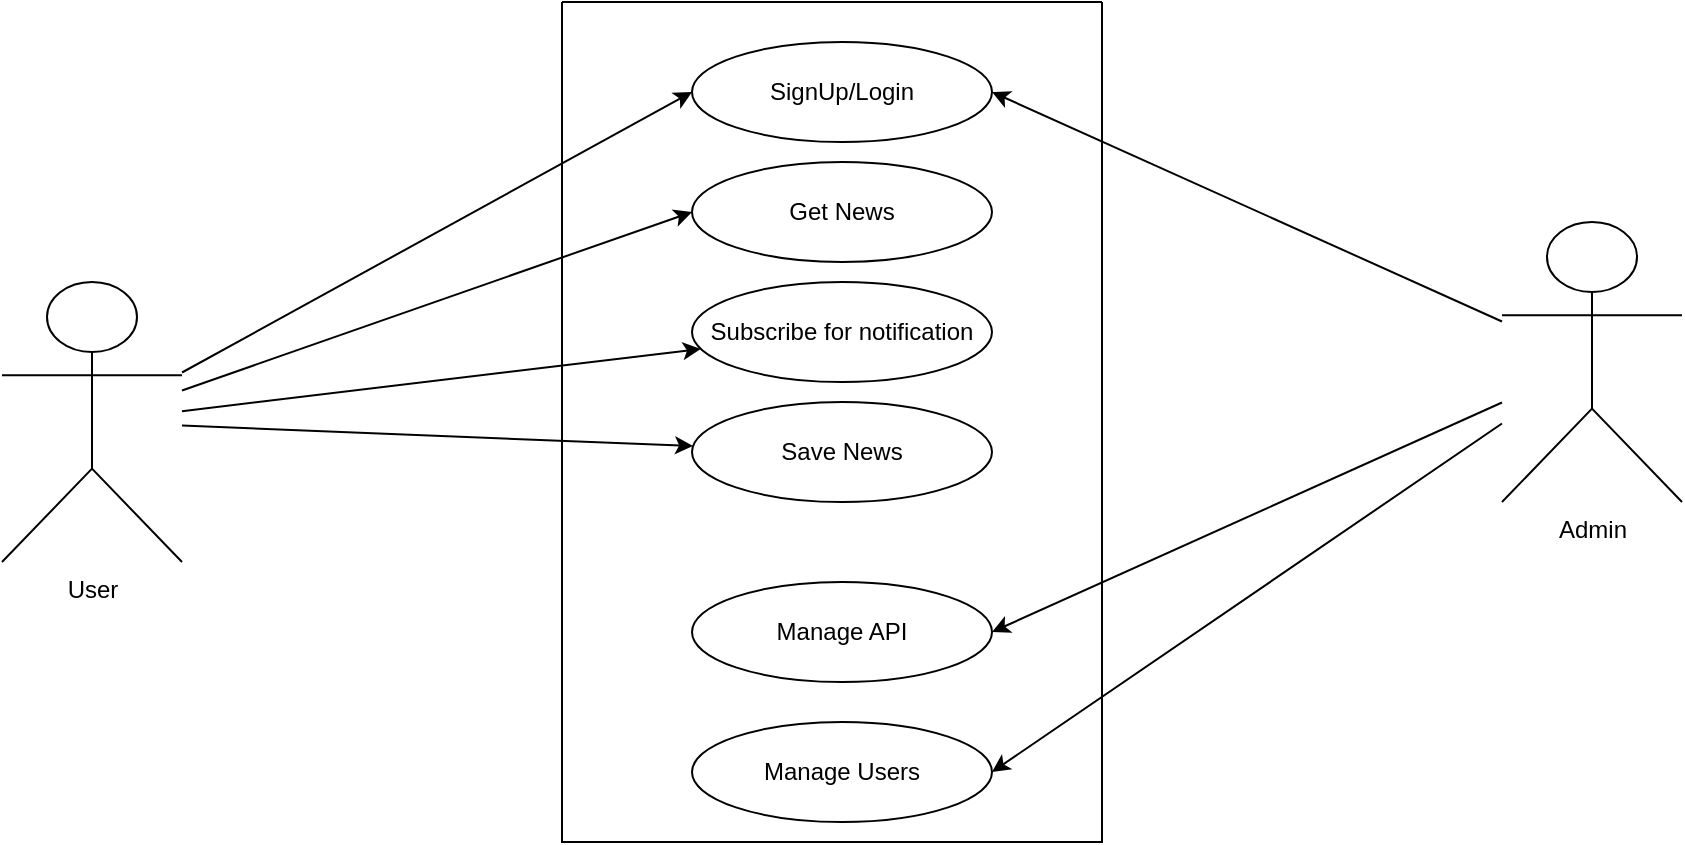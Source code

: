 <mxfile version="27.1.5">
  <diagram id="yc-RTUulwLYhGjHG3ghP" name="UseCaseDiagram">
    <mxGraphModel grid="1" page="1" gridSize="10" guides="1" tooltips="1" connect="1" arrows="1" fold="1" pageScale="1" pageWidth="850" pageHeight="1100" math="0" shadow="0">
      <root>
        <mxCell id="0" />
        <mxCell id="1" parent="0" />
        <mxCell id="5ClvAuc_YCTr1NtZKduz-1" style="rounded=0;orthogonalLoop=1;jettySize=auto;html=1;entryX=0;entryY=0.5;entryDx=0;entryDy=0;" edge="1" parent="1" source="5ClvAuc_YCTr1NtZKduz-5" target="5ClvAuc_YCTr1NtZKduz-7">
          <mxGeometry relative="1" as="geometry" />
        </mxCell>
        <mxCell id="5ClvAuc_YCTr1NtZKduz-2" style="rounded=0;orthogonalLoop=1;jettySize=auto;html=1;entryX=0;entryY=0.5;entryDx=0;entryDy=0;" edge="1" parent="1" source="5ClvAuc_YCTr1NtZKduz-5" target="5ClvAuc_YCTr1NtZKduz-8">
          <mxGeometry relative="1" as="geometry" />
        </mxCell>
        <mxCell id="5ClvAuc_YCTr1NtZKduz-3" style="rounded=0;orthogonalLoop=1;jettySize=auto;html=1;" edge="1" parent="1" source="5ClvAuc_YCTr1NtZKduz-5" target="5ClvAuc_YCTr1NtZKduz-9">
          <mxGeometry relative="1" as="geometry" />
        </mxCell>
        <mxCell id="5ClvAuc_YCTr1NtZKduz-4" style="rounded=0;orthogonalLoop=1;jettySize=auto;html=1;" edge="1" parent="1" source="5ClvAuc_YCTr1NtZKduz-5" target="5ClvAuc_YCTr1NtZKduz-10">
          <mxGeometry relative="1" as="geometry">
            <mxPoint x="970" y="1190" as="sourcePoint" />
          </mxGeometry>
        </mxCell>
        <mxCell id="5ClvAuc_YCTr1NtZKduz-5" value="User" style="shape=umlActor;verticalLabelPosition=bottom;verticalAlign=top;html=1;outlineConnect=0;" vertex="1" parent="1">
          <mxGeometry x="840" y="980" width="90" height="140" as="geometry" />
        </mxCell>
        <mxCell id="5ClvAuc_YCTr1NtZKduz-6" value="" style="swimlane;startSize=0;" vertex="1" parent="1">
          <mxGeometry x="1120" y="840" width="270" height="420" as="geometry" />
        </mxCell>
        <mxCell id="5ClvAuc_YCTr1NtZKduz-7" value="SignUp/Login" style="ellipse;whiteSpace=wrap;html=1;" vertex="1" parent="5ClvAuc_YCTr1NtZKduz-6">
          <mxGeometry x="65" y="20" width="150" height="50" as="geometry" />
        </mxCell>
        <mxCell id="5ClvAuc_YCTr1NtZKduz-8" value="Get News" style="ellipse;whiteSpace=wrap;html=1;" vertex="1" parent="5ClvAuc_YCTr1NtZKduz-6">
          <mxGeometry x="65" y="80" width="150" height="50" as="geometry" />
        </mxCell>
        <mxCell id="5ClvAuc_YCTr1NtZKduz-9" value="Subscribe for notification" style="ellipse;whiteSpace=wrap;html=1;" vertex="1" parent="5ClvAuc_YCTr1NtZKduz-6">
          <mxGeometry x="65" y="140" width="150" height="50" as="geometry" />
        </mxCell>
        <mxCell id="5ClvAuc_YCTr1NtZKduz-10" value="Save News" style="ellipse;whiteSpace=wrap;html=1;" vertex="1" parent="5ClvAuc_YCTr1NtZKduz-6">
          <mxGeometry x="65" y="200" width="150" height="50" as="geometry" />
        </mxCell>
        <mxCell id="5ClvAuc_YCTr1NtZKduz-11" value="Manage API" style="ellipse;whiteSpace=wrap;html=1;" vertex="1" parent="5ClvAuc_YCTr1NtZKduz-6">
          <mxGeometry x="65" y="290" width="150" height="50" as="geometry" />
        </mxCell>
        <mxCell id="5ClvAuc_YCTr1NtZKduz-12" value="Manage Users" style="ellipse;whiteSpace=wrap;html=1;" vertex="1" parent="5ClvAuc_YCTr1NtZKduz-6">
          <mxGeometry x="65" y="360" width="150" height="50" as="geometry" />
        </mxCell>
        <mxCell id="5ClvAuc_YCTr1NtZKduz-13" style="rounded=0;orthogonalLoop=1;jettySize=auto;html=1;entryX=1;entryY=0.5;entryDx=0;entryDy=0;" edge="1" parent="1" source="5ClvAuc_YCTr1NtZKduz-16" target="5ClvAuc_YCTr1NtZKduz-7">
          <mxGeometry relative="1" as="geometry" />
        </mxCell>
        <mxCell id="5ClvAuc_YCTr1NtZKduz-14" style="edgeStyle=none;shape=connector;rounded=0;orthogonalLoop=1;jettySize=auto;html=1;entryX=1;entryY=0.5;entryDx=0;entryDy=0;strokeColor=default;align=center;verticalAlign=middle;fontFamily=Helvetica;fontSize=11;fontColor=default;labelBackgroundColor=default;endArrow=classic;" edge="1" parent="1" source="5ClvAuc_YCTr1NtZKduz-16" target="5ClvAuc_YCTr1NtZKduz-11">
          <mxGeometry relative="1" as="geometry" />
        </mxCell>
        <mxCell id="5ClvAuc_YCTr1NtZKduz-15" style="edgeStyle=none;shape=connector;rounded=0;orthogonalLoop=1;jettySize=auto;html=1;entryX=1;entryY=0.5;entryDx=0;entryDy=0;strokeColor=default;align=center;verticalAlign=middle;fontFamily=Helvetica;fontSize=11;fontColor=default;labelBackgroundColor=default;endArrow=classic;" edge="1" parent="1" source="5ClvAuc_YCTr1NtZKduz-16" target="5ClvAuc_YCTr1NtZKduz-12">
          <mxGeometry relative="1" as="geometry" />
        </mxCell>
        <mxCell id="5ClvAuc_YCTr1NtZKduz-16" value="Admin" style="shape=umlActor;verticalLabelPosition=bottom;verticalAlign=top;html=1;outlineConnect=0;" vertex="1" parent="1">
          <mxGeometry x="1590" y="950" width="90" height="140" as="geometry" />
        </mxCell>
      </root>
    </mxGraphModel>
  </diagram>
</mxfile>
